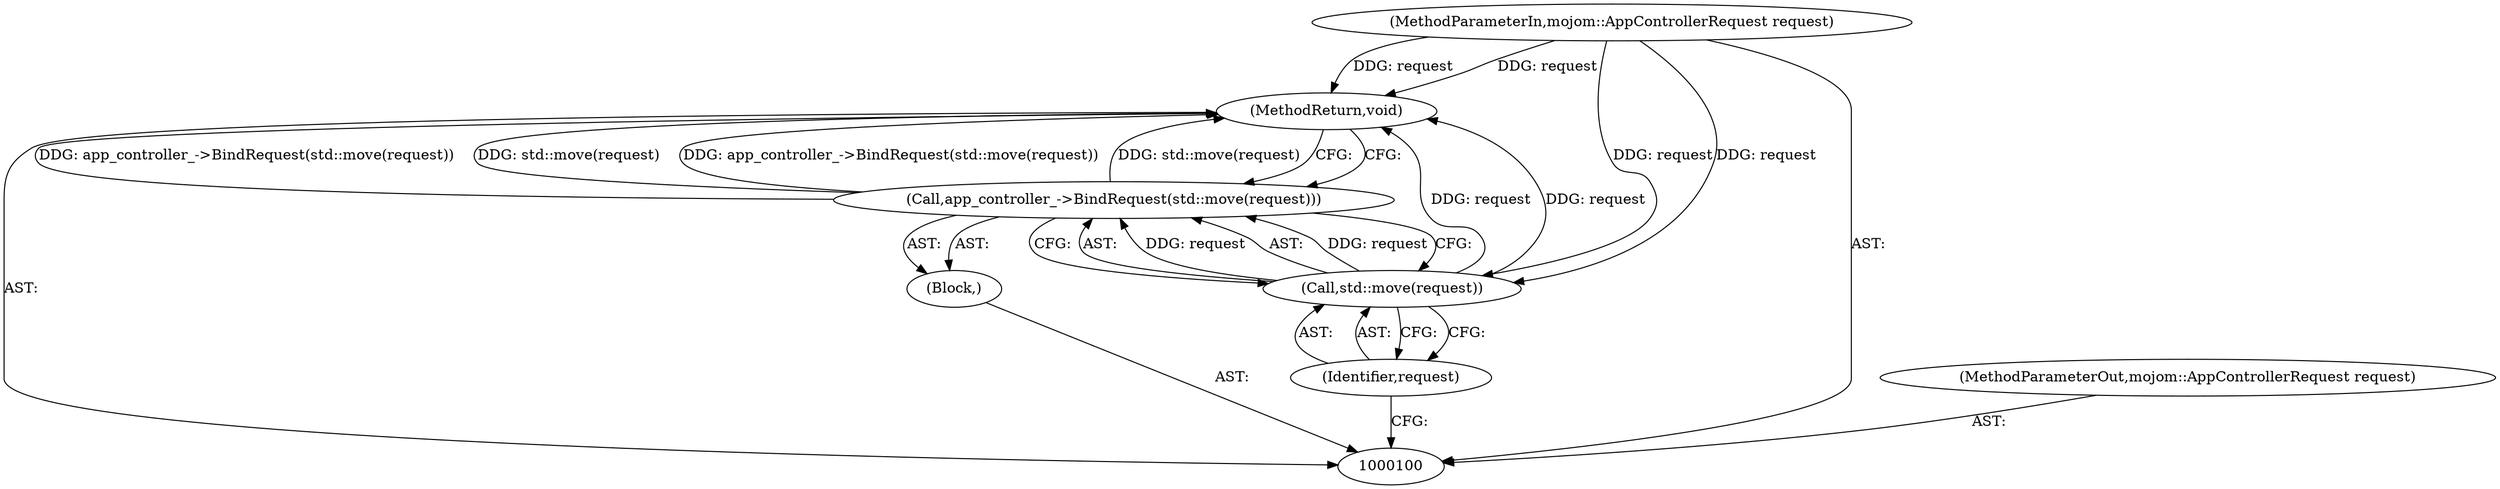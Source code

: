 digraph "1_Chrome_8cfe2463cec6835c7b0b73dcb2ab2edaf035e3f9_10" {
"1000106" [label="(MethodReturn,void)"];
"1000102" [label="(Block,)"];
"1000101" [label="(MethodParameterIn,mojom::AppControllerRequest request)"];
"1000118" [label="(MethodParameterOut,mojom::AppControllerRequest request)"];
"1000103" [label="(Call,app_controller_->BindRequest(std::move(request)))"];
"1000104" [label="(Call,std::move(request))"];
"1000105" [label="(Identifier,request)"];
"1000106" -> "1000100"  [label="AST: "];
"1000106" -> "1000103"  [label="CFG: "];
"1000103" -> "1000106"  [label="DDG: app_controller_->BindRequest(std::move(request))"];
"1000103" -> "1000106"  [label="DDG: std::move(request)"];
"1000104" -> "1000106"  [label="DDG: request"];
"1000101" -> "1000106"  [label="DDG: request"];
"1000102" -> "1000100"  [label="AST: "];
"1000103" -> "1000102"  [label="AST: "];
"1000101" -> "1000100"  [label="AST: "];
"1000101" -> "1000106"  [label="DDG: request"];
"1000101" -> "1000104"  [label="DDG: request"];
"1000118" -> "1000100"  [label="AST: "];
"1000103" -> "1000102"  [label="AST: "];
"1000103" -> "1000104"  [label="CFG: "];
"1000104" -> "1000103"  [label="AST: "];
"1000106" -> "1000103"  [label="CFG: "];
"1000103" -> "1000106"  [label="DDG: app_controller_->BindRequest(std::move(request))"];
"1000103" -> "1000106"  [label="DDG: std::move(request)"];
"1000104" -> "1000103"  [label="DDG: request"];
"1000104" -> "1000103"  [label="AST: "];
"1000104" -> "1000105"  [label="CFG: "];
"1000105" -> "1000104"  [label="AST: "];
"1000103" -> "1000104"  [label="CFG: "];
"1000104" -> "1000106"  [label="DDG: request"];
"1000104" -> "1000103"  [label="DDG: request"];
"1000101" -> "1000104"  [label="DDG: request"];
"1000105" -> "1000104"  [label="AST: "];
"1000105" -> "1000100"  [label="CFG: "];
"1000104" -> "1000105"  [label="CFG: "];
}
